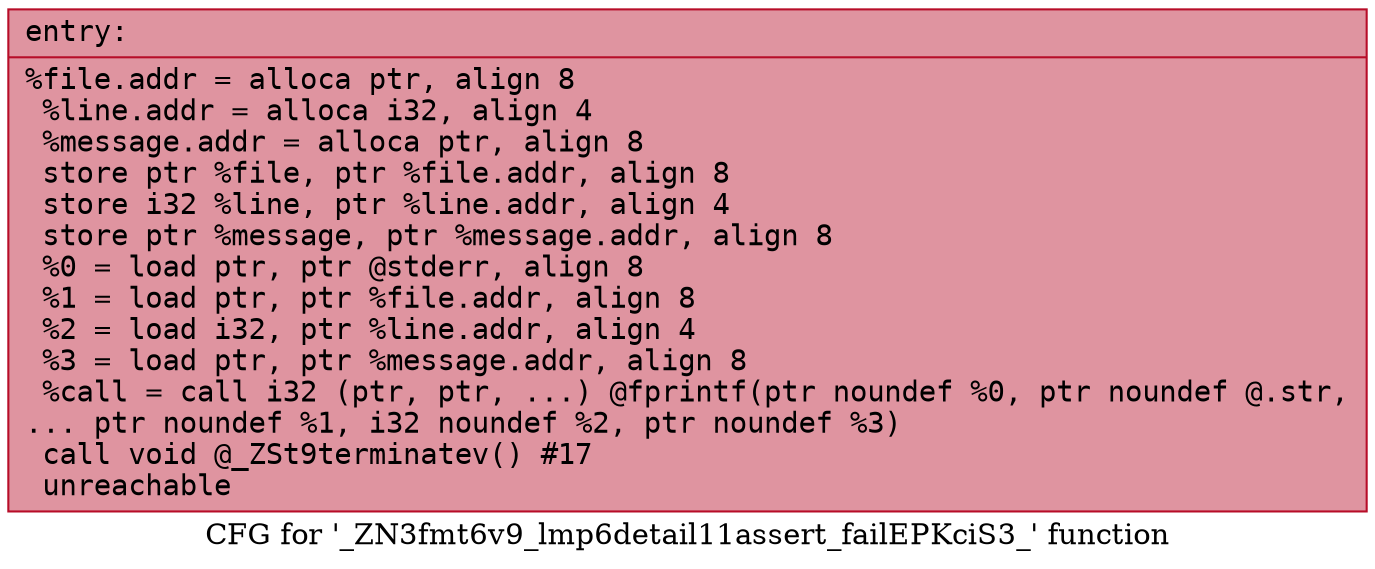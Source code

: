 digraph "CFG for '_ZN3fmt6v9_lmp6detail11assert_failEPKciS3_' function" {
	label="CFG for '_ZN3fmt6v9_lmp6detail11assert_failEPKciS3_' function";

	Node0x55fec2f3ddc0 [shape=record,color="#b70d28ff", style=filled, fillcolor="#b70d2870" fontname="Courier",label="{entry:\l|  %file.addr = alloca ptr, align 8\l  %line.addr = alloca i32, align 4\l  %message.addr = alloca ptr, align 8\l  store ptr %file, ptr %file.addr, align 8\l  store i32 %line, ptr %line.addr, align 4\l  store ptr %message, ptr %message.addr, align 8\l  %0 = load ptr, ptr @stderr, align 8\l  %1 = load ptr, ptr %file.addr, align 8\l  %2 = load i32, ptr %line.addr, align 4\l  %3 = load ptr, ptr %message.addr, align 8\l  %call = call i32 (ptr, ptr, ...) @fprintf(ptr noundef %0, ptr noundef @.str,\l... ptr noundef %1, i32 noundef %2, ptr noundef %3)\l  call void @_ZSt9terminatev() #17\l  unreachable\l}"];
}
